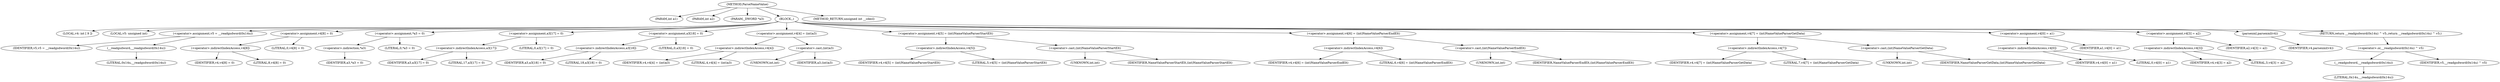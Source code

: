 digraph ParseNameValue {  
"1000103" [label = "(METHOD,ParseNameValue)" ]
"1000104" [label = "(PARAM,int a1)" ]
"1000105" [label = "(PARAM,int a2)" ]
"1000106" [label = "(PARAM,_DWORD *a3)" ]
"1000107" [label = "(BLOCK,,)" ]
"1000108" [label = "(LOCAL,v4: int [ 9 ])" ]
"1000109" [label = "(LOCAL,v5: unsigned int)" ]
"1000110" [label = "(<operator>.assignment,v5 = __readgsdword(0x14u))" ]
"1000111" [label = "(IDENTIFIER,v5,v5 = __readgsdword(0x14u))" ]
"1000112" [label = "(__readgsdword,__readgsdword(0x14u))" ]
"1000113" [label = "(LITERAL,0x14u,__readgsdword(0x14u))" ]
"1000114" [label = "(<operator>.assignment,v4[8] = 0)" ]
"1000115" [label = "(<operator>.indirectIndexAccess,v4[8])" ]
"1000116" [label = "(IDENTIFIER,v4,v4[8] = 0)" ]
"1000117" [label = "(LITERAL,8,v4[8] = 0)" ]
"1000118" [label = "(LITERAL,0,v4[8] = 0)" ]
"1000119" [label = "(<operator>.assignment,*a3 = 0)" ]
"1000120" [label = "(<operator>.indirection,*a3)" ]
"1000121" [label = "(IDENTIFIER,a3,*a3 = 0)" ]
"1000122" [label = "(LITERAL,0,*a3 = 0)" ]
"1000123" [label = "(<operator>.assignment,a3[17] = 0)" ]
"1000124" [label = "(<operator>.indirectIndexAccess,a3[17])" ]
"1000125" [label = "(IDENTIFIER,a3,a3[17] = 0)" ]
"1000126" [label = "(LITERAL,17,a3[17] = 0)" ]
"1000127" [label = "(LITERAL,0,a3[17] = 0)" ]
"1000128" [label = "(<operator>.assignment,a3[18] = 0)" ]
"1000129" [label = "(<operator>.indirectIndexAccess,a3[18])" ]
"1000130" [label = "(IDENTIFIER,a3,a3[18] = 0)" ]
"1000131" [label = "(LITERAL,18,a3[18] = 0)" ]
"1000132" [label = "(LITERAL,0,a3[18] = 0)" ]
"1000133" [label = "(<operator>.assignment,v4[4] = (int)a3)" ]
"1000134" [label = "(<operator>.indirectIndexAccess,v4[4])" ]
"1000135" [label = "(IDENTIFIER,v4,v4[4] = (int)a3)" ]
"1000136" [label = "(LITERAL,4,v4[4] = (int)a3)" ]
"1000137" [label = "(<operator>.cast,(int)a3)" ]
"1000138" [label = "(UNKNOWN,int,int)" ]
"1000139" [label = "(IDENTIFIER,a3,(int)a3)" ]
"1000140" [label = "(<operator>.assignment,v4[5] = (int)NameValueParserStartElt)" ]
"1000141" [label = "(<operator>.indirectIndexAccess,v4[5])" ]
"1000142" [label = "(IDENTIFIER,v4,v4[5] = (int)NameValueParserStartElt)" ]
"1000143" [label = "(LITERAL,5,v4[5] = (int)NameValueParserStartElt)" ]
"1000144" [label = "(<operator>.cast,(int)NameValueParserStartElt)" ]
"1000145" [label = "(UNKNOWN,int,int)" ]
"1000146" [label = "(IDENTIFIER,NameValueParserStartElt,(int)NameValueParserStartElt)" ]
"1000147" [label = "(<operator>.assignment,v4[6] = (int)NameValueParserEndElt)" ]
"1000148" [label = "(<operator>.indirectIndexAccess,v4[6])" ]
"1000149" [label = "(IDENTIFIER,v4,v4[6] = (int)NameValueParserEndElt)" ]
"1000150" [label = "(LITERAL,6,v4[6] = (int)NameValueParserEndElt)" ]
"1000151" [label = "(<operator>.cast,(int)NameValueParserEndElt)" ]
"1000152" [label = "(UNKNOWN,int,int)" ]
"1000153" [label = "(IDENTIFIER,NameValueParserEndElt,(int)NameValueParserEndElt)" ]
"1000154" [label = "(<operator>.assignment,v4[7] = (int)NameValueParserGetData)" ]
"1000155" [label = "(<operator>.indirectIndexAccess,v4[7])" ]
"1000156" [label = "(IDENTIFIER,v4,v4[7] = (int)NameValueParserGetData)" ]
"1000157" [label = "(LITERAL,7,v4[7] = (int)NameValueParserGetData)" ]
"1000158" [label = "(<operator>.cast,(int)NameValueParserGetData)" ]
"1000159" [label = "(UNKNOWN,int,int)" ]
"1000160" [label = "(IDENTIFIER,NameValueParserGetData,(int)NameValueParserGetData)" ]
"1000161" [label = "(<operator>.assignment,v4[0] = a1)" ]
"1000162" [label = "(<operator>.indirectIndexAccess,v4[0])" ]
"1000163" [label = "(IDENTIFIER,v4,v4[0] = a1)" ]
"1000164" [label = "(LITERAL,0,v4[0] = a1)" ]
"1000165" [label = "(IDENTIFIER,a1,v4[0] = a1)" ]
"1000166" [label = "(<operator>.assignment,v4[3] = a2)" ]
"1000167" [label = "(<operator>.indirectIndexAccess,v4[3])" ]
"1000168" [label = "(IDENTIFIER,v4,v4[3] = a2)" ]
"1000169" [label = "(LITERAL,3,v4[3] = a2)" ]
"1000170" [label = "(IDENTIFIER,a2,v4[3] = a2)" ]
"1000171" [label = "(parsexml,parsexml(v4))" ]
"1000172" [label = "(IDENTIFIER,v4,parsexml(v4))" ]
"1000173" [label = "(RETURN,return __readgsdword(0x14u) ^ v5;,return __readgsdword(0x14u) ^ v5;)" ]
"1000174" [label = "(<operator>.or,__readgsdword(0x14u) ^ v5)" ]
"1000175" [label = "(__readgsdword,__readgsdword(0x14u))" ]
"1000176" [label = "(LITERAL,0x14u,__readgsdword(0x14u))" ]
"1000177" [label = "(IDENTIFIER,v5,__readgsdword(0x14u) ^ v5)" ]
"1000178" [label = "(METHOD_RETURN,unsigned int __cdecl)" ]
  "1000103" -> "1000104" 
  "1000103" -> "1000105" 
  "1000103" -> "1000106" 
  "1000103" -> "1000107" 
  "1000103" -> "1000178" 
  "1000107" -> "1000108" 
  "1000107" -> "1000109" 
  "1000107" -> "1000110" 
  "1000107" -> "1000114" 
  "1000107" -> "1000119" 
  "1000107" -> "1000123" 
  "1000107" -> "1000128" 
  "1000107" -> "1000133" 
  "1000107" -> "1000140" 
  "1000107" -> "1000147" 
  "1000107" -> "1000154" 
  "1000107" -> "1000161" 
  "1000107" -> "1000166" 
  "1000107" -> "1000171" 
  "1000107" -> "1000173" 
  "1000110" -> "1000111" 
  "1000110" -> "1000112" 
  "1000112" -> "1000113" 
  "1000114" -> "1000115" 
  "1000114" -> "1000118" 
  "1000115" -> "1000116" 
  "1000115" -> "1000117" 
  "1000119" -> "1000120" 
  "1000119" -> "1000122" 
  "1000120" -> "1000121" 
  "1000123" -> "1000124" 
  "1000123" -> "1000127" 
  "1000124" -> "1000125" 
  "1000124" -> "1000126" 
  "1000128" -> "1000129" 
  "1000128" -> "1000132" 
  "1000129" -> "1000130" 
  "1000129" -> "1000131" 
  "1000133" -> "1000134" 
  "1000133" -> "1000137" 
  "1000134" -> "1000135" 
  "1000134" -> "1000136" 
  "1000137" -> "1000138" 
  "1000137" -> "1000139" 
  "1000140" -> "1000141" 
  "1000140" -> "1000144" 
  "1000141" -> "1000142" 
  "1000141" -> "1000143" 
  "1000144" -> "1000145" 
  "1000144" -> "1000146" 
  "1000147" -> "1000148" 
  "1000147" -> "1000151" 
  "1000148" -> "1000149" 
  "1000148" -> "1000150" 
  "1000151" -> "1000152" 
  "1000151" -> "1000153" 
  "1000154" -> "1000155" 
  "1000154" -> "1000158" 
  "1000155" -> "1000156" 
  "1000155" -> "1000157" 
  "1000158" -> "1000159" 
  "1000158" -> "1000160" 
  "1000161" -> "1000162" 
  "1000161" -> "1000165" 
  "1000162" -> "1000163" 
  "1000162" -> "1000164" 
  "1000166" -> "1000167" 
  "1000166" -> "1000170" 
  "1000167" -> "1000168" 
  "1000167" -> "1000169" 
  "1000171" -> "1000172" 
  "1000173" -> "1000174" 
  "1000174" -> "1000175" 
  "1000174" -> "1000177" 
  "1000175" -> "1000176" 
}
